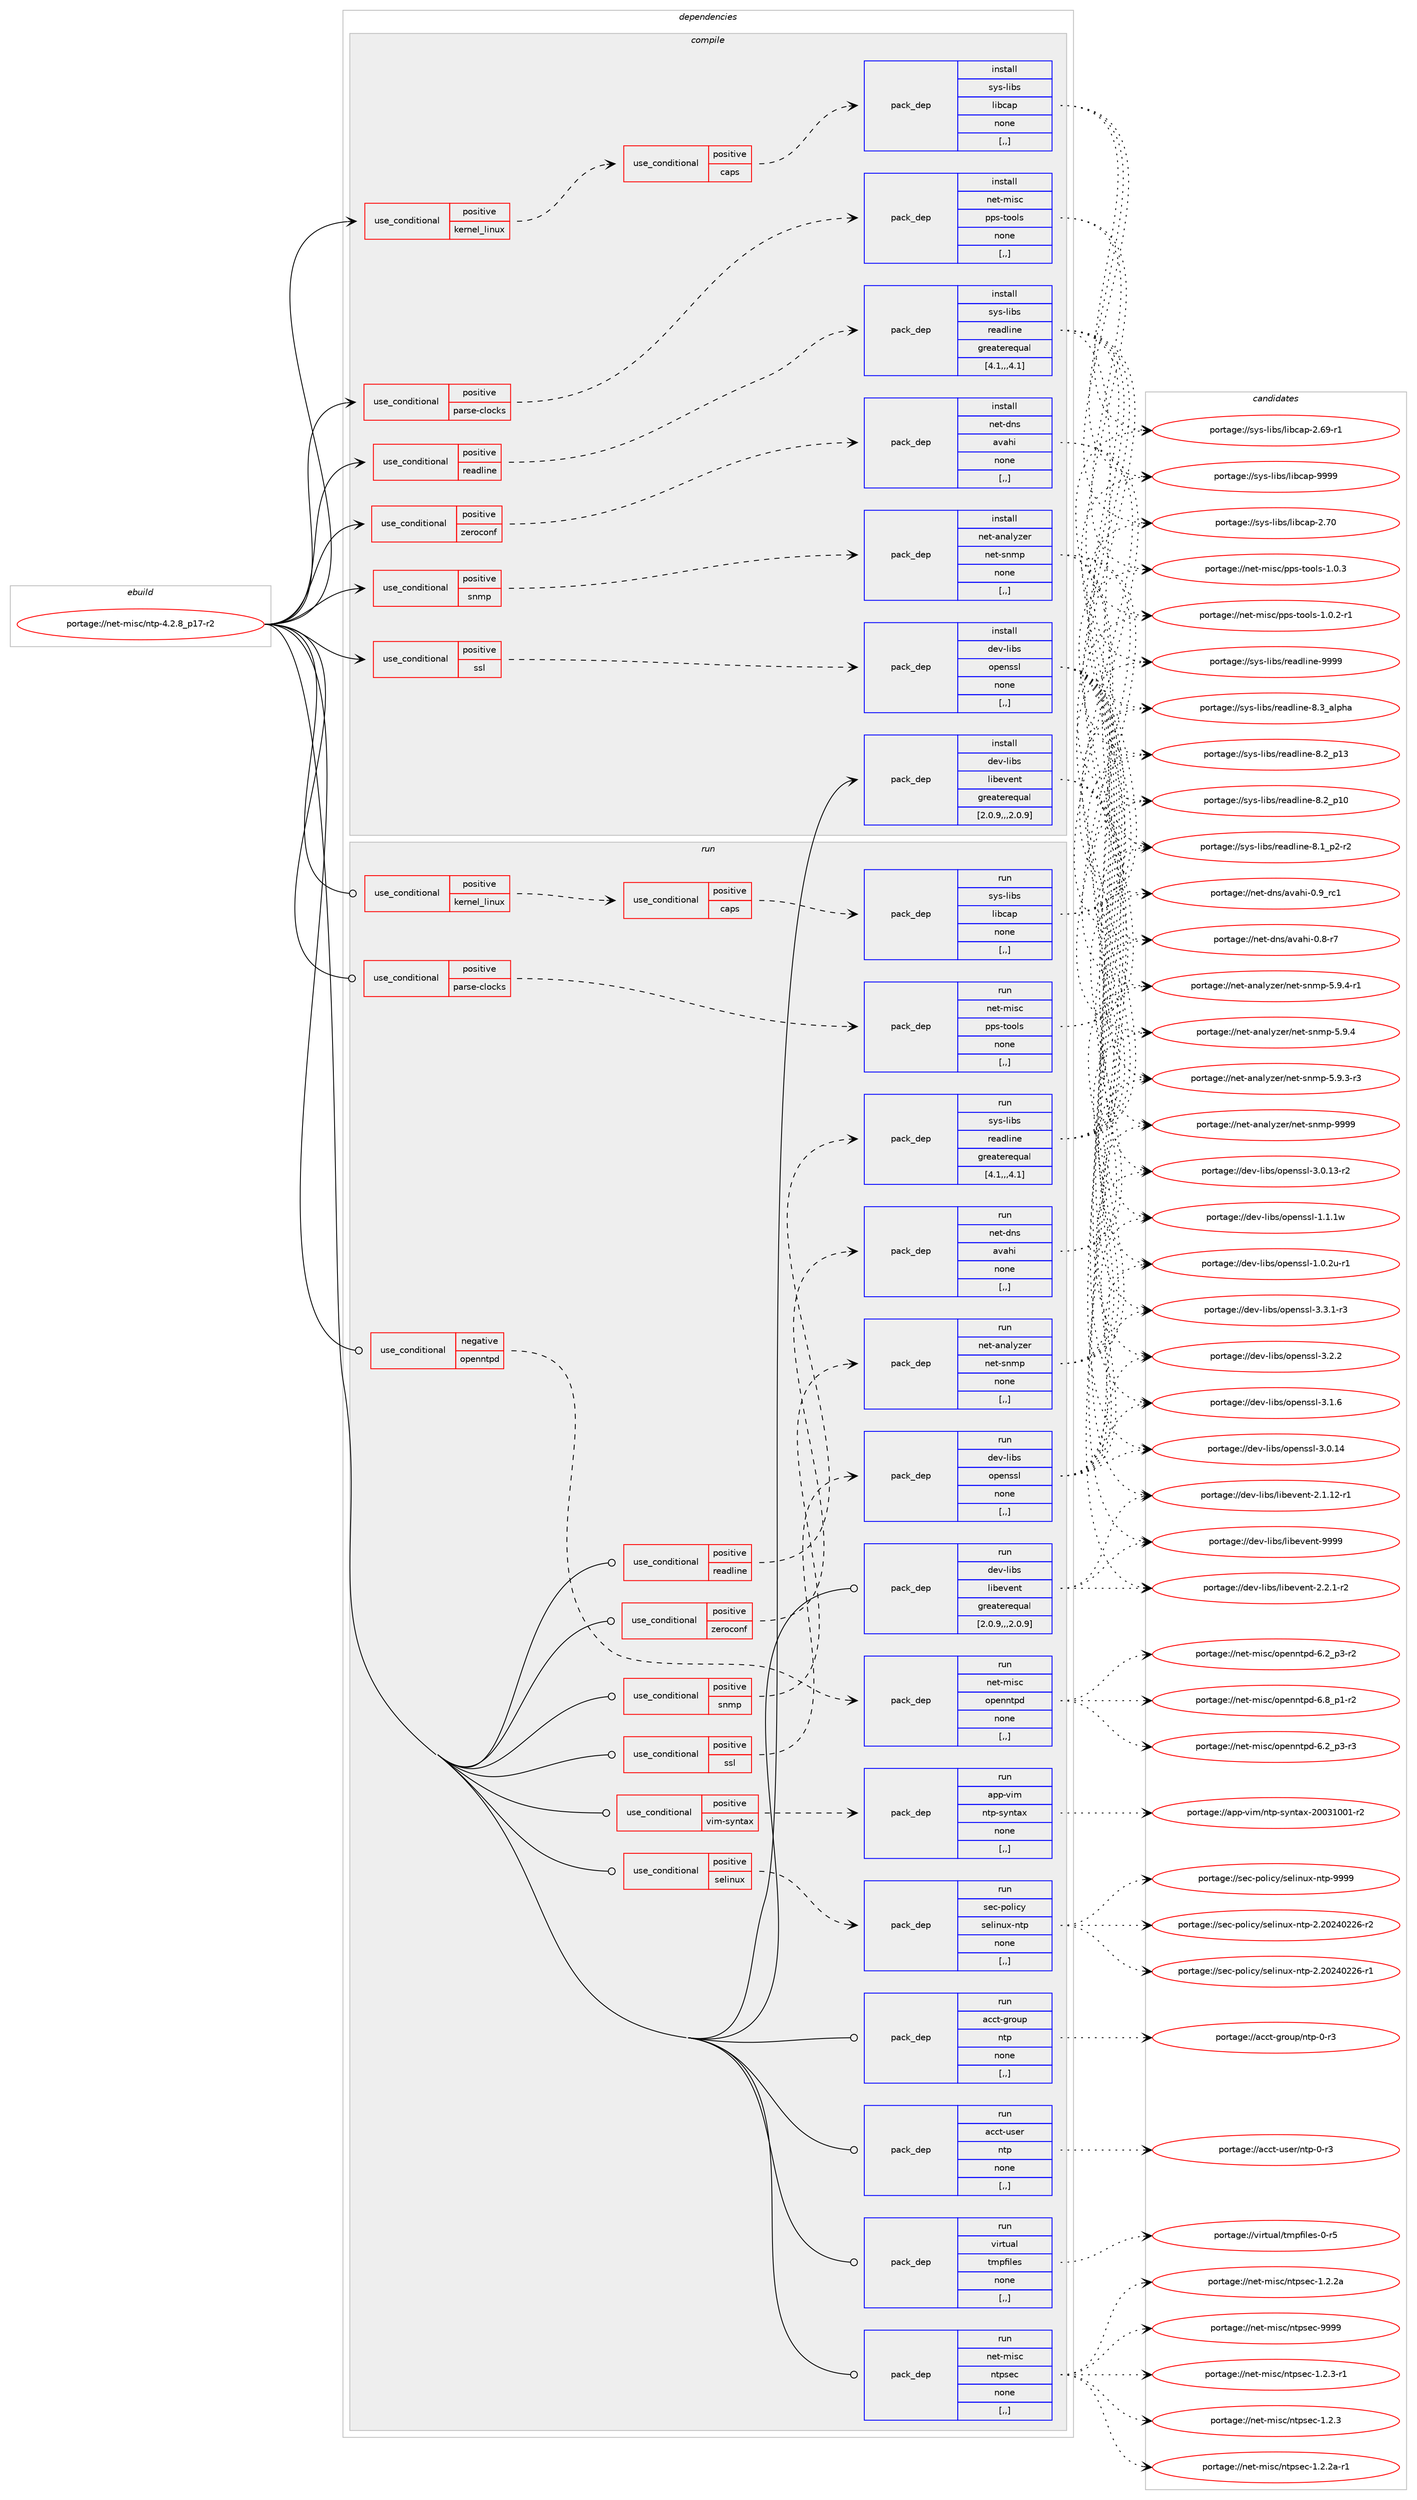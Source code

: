 digraph prolog {

# *************
# Graph options
# *************

newrank=true;
concentrate=true;
compound=true;
graph [rankdir=LR,fontname=Helvetica,fontsize=10,ranksep=1.5];#, ranksep=2.5, nodesep=0.2];
edge  [arrowhead=vee];
node  [fontname=Helvetica,fontsize=10];

# **********
# The ebuild
# **********

subgraph cluster_leftcol {
color=gray;
label=<<i>ebuild</i>>;
id [label="portage://net-misc/ntp-4.2.8_p17-r2", color=red, width=4, href="../net-misc/ntp-4.2.8_p17-r2.svg"];
}

# ****************
# The dependencies
# ****************

subgraph cluster_midcol {
color=gray;
label=<<i>dependencies</i>>;
subgraph cluster_compile {
fillcolor="#eeeeee";
style=filled;
label=<<i>compile</i>>;
subgraph cond4007 {
dependency10468 [label=<<TABLE BORDER="0" CELLBORDER="1" CELLSPACING="0" CELLPADDING="4"><TR><TD ROWSPAN="3" CELLPADDING="10">use_conditional</TD></TR><TR><TD>positive</TD></TR><TR><TD>kernel_linux</TD></TR></TABLE>>, shape=none, color=red];
subgraph cond4008 {
dependency10469 [label=<<TABLE BORDER="0" CELLBORDER="1" CELLSPACING="0" CELLPADDING="4"><TR><TD ROWSPAN="3" CELLPADDING="10">use_conditional</TD></TR><TR><TD>positive</TD></TR><TR><TD>caps</TD></TR></TABLE>>, shape=none, color=red];
subgraph pack6425 {
dependency10470 [label=<<TABLE BORDER="0" CELLBORDER="1" CELLSPACING="0" CELLPADDING="4" WIDTH="220"><TR><TD ROWSPAN="6" CELLPADDING="30">pack_dep</TD></TR><TR><TD WIDTH="110">install</TD></TR><TR><TD>sys-libs</TD></TR><TR><TD>libcap</TD></TR><TR><TD>none</TD></TR><TR><TD>[,,]</TD></TR></TABLE>>, shape=none, color=blue];
}
dependency10469:e -> dependency10470:w [weight=20,style="dashed",arrowhead="vee"];
}
dependency10468:e -> dependency10469:w [weight=20,style="dashed",arrowhead="vee"];
}
id:e -> dependency10468:w [weight=20,style="solid",arrowhead="vee"];
subgraph cond4009 {
dependency10471 [label=<<TABLE BORDER="0" CELLBORDER="1" CELLSPACING="0" CELLPADDING="4"><TR><TD ROWSPAN="3" CELLPADDING="10">use_conditional</TD></TR><TR><TD>positive</TD></TR><TR><TD>parse-clocks</TD></TR></TABLE>>, shape=none, color=red];
subgraph pack6426 {
dependency10472 [label=<<TABLE BORDER="0" CELLBORDER="1" CELLSPACING="0" CELLPADDING="4" WIDTH="220"><TR><TD ROWSPAN="6" CELLPADDING="30">pack_dep</TD></TR><TR><TD WIDTH="110">install</TD></TR><TR><TD>net-misc</TD></TR><TR><TD>pps-tools</TD></TR><TR><TD>none</TD></TR><TR><TD>[,,]</TD></TR></TABLE>>, shape=none, color=blue];
}
dependency10471:e -> dependency10472:w [weight=20,style="dashed",arrowhead="vee"];
}
id:e -> dependency10471:w [weight=20,style="solid",arrowhead="vee"];
subgraph cond4010 {
dependency10473 [label=<<TABLE BORDER="0" CELLBORDER="1" CELLSPACING="0" CELLPADDING="4"><TR><TD ROWSPAN="3" CELLPADDING="10">use_conditional</TD></TR><TR><TD>positive</TD></TR><TR><TD>readline</TD></TR></TABLE>>, shape=none, color=red];
subgraph pack6427 {
dependency10474 [label=<<TABLE BORDER="0" CELLBORDER="1" CELLSPACING="0" CELLPADDING="4" WIDTH="220"><TR><TD ROWSPAN="6" CELLPADDING="30">pack_dep</TD></TR><TR><TD WIDTH="110">install</TD></TR><TR><TD>sys-libs</TD></TR><TR><TD>readline</TD></TR><TR><TD>greaterequal</TD></TR><TR><TD>[4.1,,,4.1]</TD></TR></TABLE>>, shape=none, color=blue];
}
dependency10473:e -> dependency10474:w [weight=20,style="dashed",arrowhead="vee"];
}
id:e -> dependency10473:w [weight=20,style="solid",arrowhead="vee"];
subgraph cond4011 {
dependency10475 [label=<<TABLE BORDER="0" CELLBORDER="1" CELLSPACING="0" CELLPADDING="4"><TR><TD ROWSPAN="3" CELLPADDING="10">use_conditional</TD></TR><TR><TD>positive</TD></TR><TR><TD>snmp</TD></TR></TABLE>>, shape=none, color=red];
subgraph pack6428 {
dependency10476 [label=<<TABLE BORDER="0" CELLBORDER="1" CELLSPACING="0" CELLPADDING="4" WIDTH="220"><TR><TD ROWSPAN="6" CELLPADDING="30">pack_dep</TD></TR><TR><TD WIDTH="110">install</TD></TR><TR><TD>net-analyzer</TD></TR><TR><TD>net-snmp</TD></TR><TR><TD>none</TD></TR><TR><TD>[,,]</TD></TR></TABLE>>, shape=none, color=blue];
}
dependency10475:e -> dependency10476:w [weight=20,style="dashed",arrowhead="vee"];
}
id:e -> dependency10475:w [weight=20,style="solid",arrowhead="vee"];
subgraph cond4012 {
dependency10477 [label=<<TABLE BORDER="0" CELLBORDER="1" CELLSPACING="0" CELLPADDING="4"><TR><TD ROWSPAN="3" CELLPADDING="10">use_conditional</TD></TR><TR><TD>positive</TD></TR><TR><TD>ssl</TD></TR></TABLE>>, shape=none, color=red];
subgraph pack6429 {
dependency10478 [label=<<TABLE BORDER="0" CELLBORDER="1" CELLSPACING="0" CELLPADDING="4" WIDTH="220"><TR><TD ROWSPAN="6" CELLPADDING="30">pack_dep</TD></TR><TR><TD WIDTH="110">install</TD></TR><TR><TD>dev-libs</TD></TR><TR><TD>openssl</TD></TR><TR><TD>none</TD></TR><TR><TD>[,,]</TD></TR></TABLE>>, shape=none, color=blue];
}
dependency10477:e -> dependency10478:w [weight=20,style="dashed",arrowhead="vee"];
}
id:e -> dependency10477:w [weight=20,style="solid",arrowhead="vee"];
subgraph cond4013 {
dependency10479 [label=<<TABLE BORDER="0" CELLBORDER="1" CELLSPACING="0" CELLPADDING="4"><TR><TD ROWSPAN="3" CELLPADDING="10">use_conditional</TD></TR><TR><TD>positive</TD></TR><TR><TD>zeroconf</TD></TR></TABLE>>, shape=none, color=red];
subgraph pack6430 {
dependency10480 [label=<<TABLE BORDER="0" CELLBORDER="1" CELLSPACING="0" CELLPADDING="4" WIDTH="220"><TR><TD ROWSPAN="6" CELLPADDING="30">pack_dep</TD></TR><TR><TD WIDTH="110">install</TD></TR><TR><TD>net-dns</TD></TR><TR><TD>avahi</TD></TR><TR><TD>none</TD></TR><TR><TD>[,,]</TD></TR></TABLE>>, shape=none, color=blue];
}
dependency10479:e -> dependency10480:w [weight=20,style="dashed",arrowhead="vee"];
}
id:e -> dependency10479:w [weight=20,style="solid",arrowhead="vee"];
subgraph pack6431 {
dependency10481 [label=<<TABLE BORDER="0" CELLBORDER="1" CELLSPACING="0" CELLPADDING="4" WIDTH="220"><TR><TD ROWSPAN="6" CELLPADDING="30">pack_dep</TD></TR><TR><TD WIDTH="110">install</TD></TR><TR><TD>dev-libs</TD></TR><TR><TD>libevent</TD></TR><TR><TD>greaterequal</TD></TR><TR><TD>[2.0.9,,,2.0.9]</TD></TR></TABLE>>, shape=none, color=blue];
}
id:e -> dependency10481:w [weight=20,style="solid",arrowhead="vee"];
}
subgraph cluster_compileandrun {
fillcolor="#eeeeee";
style=filled;
label=<<i>compile and run</i>>;
}
subgraph cluster_run {
fillcolor="#eeeeee";
style=filled;
label=<<i>run</i>>;
subgraph cond4014 {
dependency10482 [label=<<TABLE BORDER="0" CELLBORDER="1" CELLSPACING="0" CELLPADDING="4"><TR><TD ROWSPAN="3" CELLPADDING="10">use_conditional</TD></TR><TR><TD>negative</TD></TR><TR><TD>openntpd</TD></TR></TABLE>>, shape=none, color=red];
subgraph pack6432 {
dependency10483 [label=<<TABLE BORDER="0" CELLBORDER="1" CELLSPACING="0" CELLPADDING="4" WIDTH="220"><TR><TD ROWSPAN="6" CELLPADDING="30">pack_dep</TD></TR><TR><TD WIDTH="110">run</TD></TR><TR><TD>net-misc</TD></TR><TR><TD>openntpd</TD></TR><TR><TD>none</TD></TR><TR><TD>[,,]</TD></TR></TABLE>>, shape=none, color=blue];
}
dependency10482:e -> dependency10483:w [weight=20,style="dashed",arrowhead="vee"];
}
id:e -> dependency10482:w [weight=20,style="solid",arrowhead="odot"];
subgraph cond4015 {
dependency10484 [label=<<TABLE BORDER="0" CELLBORDER="1" CELLSPACING="0" CELLPADDING="4"><TR><TD ROWSPAN="3" CELLPADDING="10">use_conditional</TD></TR><TR><TD>positive</TD></TR><TR><TD>kernel_linux</TD></TR></TABLE>>, shape=none, color=red];
subgraph cond4016 {
dependency10485 [label=<<TABLE BORDER="0" CELLBORDER="1" CELLSPACING="0" CELLPADDING="4"><TR><TD ROWSPAN="3" CELLPADDING="10">use_conditional</TD></TR><TR><TD>positive</TD></TR><TR><TD>caps</TD></TR></TABLE>>, shape=none, color=red];
subgraph pack6433 {
dependency10486 [label=<<TABLE BORDER="0" CELLBORDER="1" CELLSPACING="0" CELLPADDING="4" WIDTH="220"><TR><TD ROWSPAN="6" CELLPADDING="30">pack_dep</TD></TR><TR><TD WIDTH="110">run</TD></TR><TR><TD>sys-libs</TD></TR><TR><TD>libcap</TD></TR><TR><TD>none</TD></TR><TR><TD>[,,]</TD></TR></TABLE>>, shape=none, color=blue];
}
dependency10485:e -> dependency10486:w [weight=20,style="dashed",arrowhead="vee"];
}
dependency10484:e -> dependency10485:w [weight=20,style="dashed",arrowhead="vee"];
}
id:e -> dependency10484:w [weight=20,style="solid",arrowhead="odot"];
subgraph cond4017 {
dependency10487 [label=<<TABLE BORDER="0" CELLBORDER="1" CELLSPACING="0" CELLPADDING="4"><TR><TD ROWSPAN="3" CELLPADDING="10">use_conditional</TD></TR><TR><TD>positive</TD></TR><TR><TD>parse-clocks</TD></TR></TABLE>>, shape=none, color=red];
subgraph pack6434 {
dependency10488 [label=<<TABLE BORDER="0" CELLBORDER="1" CELLSPACING="0" CELLPADDING="4" WIDTH="220"><TR><TD ROWSPAN="6" CELLPADDING="30">pack_dep</TD></TR><TR><TD WIDTH="110">run</TD></TR><TR><TD>net-misc</TD></TR><TR><TD>pps-tools</TD></TR><TR><TD>none</TD></TR><TR><TD>[,,]</TD></TR></TABLE>>, shape=none, color=blue];
}
dependency10487:e -> dependency10488:w [weight=20,style="dashed",arrowhead="vee"];
}
id:e -> dependency10487:w [weight=20,style="solid",arrowhead="odot"];
subgraph cond4018 {
dependency10489 [label=<<TABLE BORDER="0" CELLBORDER="1" CELLSPACING="0" CELLPADDING="4"><TR><TD ROWSPAN="3" CELLPADDING="10">use_conditional</TD></TR><TR><TD>positive</TD></TR><TR><TD>readline</TD></TR></TABLE>>, shape=none, color=red];
subgraph pack6435 {
dependency10490 [label=<<TABLE BORDER="0" CELLBORDER="1" CELLSPACING="0" CELLPADDING="4" WIDTH="220"><TR><TD ROWSPAN="6" CELLPADDING="30">pack_dep</TD></TR><TR><TD WIDTH="110">run</TD></TR><TR><TD>sys-libs</TD></TR><TR><TD>readline</TD></TR><TR><TD>greaterequal</TD></TR><TR><TD>[4.1,,,4.1]</TD></TR></TABLE>>, shape=none, color=blue];
}
dependency10489:e -> dependency10490:w [weight=20,style="dashed",arrowhead="vee"];
}
id:e -> dependency10489:w [weight=20,style="solid",arrowhead="odot"];
subgraph cond4019 {
dependency10491 [label=<<TABLE BORDER="0" CELLBORDER="1" CELLSPACING="0" CELLPADDING="4"><TR><TD ROWSPAN="3" CELLPADDING="10">use_conditional</TD></TR><TR><TD>positive</TD></TR><TR><TD>selinux</TD></TR></TABLE>>, shape=none, color=red];
subgraph pack6436 {
dependency10492 [label=<<TABLE BORDER="0" CELLBORDER="1" CELLSPACING="0" CELLPADDING="4" WIDTH="220"><TR><TD ROWSPAN="6" CELLPADDING="30">pack_dep</TD></TR><TR><TD WIDTH="110">run</TD></TR><TR><TD>sec-policy</TD></TR><TR><TD>selinux-ntp</TD></TR><TR><TD>none</TD></TR><TR><TD>[,,]</TD></TR></TABLE>>, shape=none, color=blue];
}
dependency10491:e -> dependency10492:w [weight=20,style="dashed",arrowhead="vee"];
}
id:e -> dependency10491:w [weight=20,style="solid",arrowhead="odot"];
subgraph cond4020 {
dependency10493 [label=<<TABLE BORDER="0" CELLBORDER="1" CELLSPACING="0" CELLPADDING="4"><TR><TD ROWSPAN="3" CELLPADDING="10">use_conditional</TD></TR><TR><TD>positive</TD></TR><TR><TD>snmp</TD></TR></TABLE>>, shape=none, color=red];
subgraph pack6437 {
dependency10494 [label=<<TABLE BORDER="0" CELLBORDER="1" CELLSPACING="0" CELLPADDING="4" WIDTH="220"><TR><TD ROWSPAN="6" CELLPADDING="30">pack_dep</TD></TR><TR><TD WIDTH="110">run</TD></TR><TR><TD>net-analyzer</TD></TR><TR><TD>net-snmp</TD></TR><TR><TD>none</TD></TR><TR><TD>[,,]</TD></TR></TABLE>>, shape=none, color=blue];
}
dependency10493:e -> dependency10494:w [weight=20,style="dashed",arrowhead="vee"];
}
id:e -> dependency10493:w [weight=20,style="solid",arrowhead="odot"];
subgraph cond4021 {
dependency10495 [label=<<TABLE BORDER="0" CELLBORDER="1" CELLSPACING="0" CELLPADDING="4"><TR><TD ROWSPAN="3" CELLPADDING="10">use_conditional</TD></TR><TR><TD>positive</TD></TR><TR><TD>ssl</TD></TR></TABLE>>, shape=none, color=red];
subgraph pack6438 {
dependency10496 [label=<<TABLE BORDER="0" CELLBORDER="1" CELLSPACING="0" CELLPADDING="4" WIDTH="220"><TR><TD ROWSPAN="6" CELLPADDING="30">pack_dep</TD></TR><TR><TD WIDTH="110">run</TD></TR><TR><TD>dev-libs</TD></TR><TR><TD>openssl</TD></TR><TR><TD>none</TD></TR><TR><TD>[,,]</TD></TR></TABLE>>, shape=none, color=blue];
}
dependency10495:e -> dependency10496:w [weight=20,style="dashed",arrowhead="vee"];
}
id:e -> dependency10495:w [weight=20,style="solid",arrowhead="odot"];
subgraph cond4022 {
dependency10497 [label=<<TABLE BORDER="0" CELLBORDER="1" CELLSPACING="0" CELLPADDING="4"><TR><TD ROWSPAN="3" CELLPADDING="10">use_conditional</TD></TR><TR><TD>positive</TD></TR><TR><TD>vim-syntax</TD></TR></TABLE>>, shape=none, color=red];
subgraph pack6439 {
dependency10498 [label=<<TABLE BORDER="0" CELLBORDER="1" CELLSPACING="0" CELLPADDING="4" WIDTH="220"><TR><TD ROWSPAN="6" CELLPADDING="30">pack_dep</TD></TR><TR><TD WIDTH="110">run</TD></TR><TR><TD>app-vim</TD></TR><TR><TD>ntp-syntax</TD></TR><TR><TD>none</TD></TR><TR><TD>[,,]</TD></TR></TABLE>>, shape=none, color=blue];
}
dependency10497:e -> dependency10498:w [weight=20,style="dashed",arrowhead="vee"];
}
id:e -> dependency10497:w [weight=20,style="solid",arrowhead="odot"];
subgraph cond4023 {
dependency10499 [label=<<TABLE BORDER="0" CELLBORDER="1" CELLSPACING="0" CELLPADDING="4"><TR><TD ROWSPAN="3" CELLPADDING="10">use_conditional</TD></TR><TR><TD>positive</TD></TR><TR><TD>zeroconf</TD></TR></TABLE>>, shape=none, color=red];
subgraph pack6440 {
dependency10500 [label=<<TABLE BORDER="0" CELLBORDER="1" CELLSPACING="0" CELLPADDING="4" WIDTH="220"><TR><TD ROWSPAN="6" CELLPADDING="30">pack_dep</TD></TR><TR><TD WIDTH="110">run</TD></TR><TR><TD>net-dns</TD></TR><TR><TD>avahi</TD></TR><TR><TD>none</TD></TR><TR><TD>[,,]</TD></TR></TABLE>>, shape=none, color=blue];
}
dependency10499:e -> dependency10500:w [weight=20,style="dashed",arrowhead="vee"];
}
id:e -> dependency10499:w [weight=20,style="solid",arrowhead="odot"];
subgraph pack6441 {
dependency10501 [label=<<TABLE BORDER="0" CELLBORDER="1" CELLSPACING="0" CELLPADDING="4" WIDTH="220"><TR><TD ROWSPAN="6" CELLPADDING="30">pack_dep</TD></TR><TR><TD WIDTH="110">run</TD></TR><TR><TD>acct-group</TD></TR><TR><TD>ntp</TD></TR><TR><TD>none</TD></TR><TR><TD>[,,]</TD></TR></TABLE>>, shape=none, color=blue];
}
id:e -> dependency10501:w [weight=20,style="solid",arrowhead="odot"];
subgraph pack6442 {
dependency10502 [label=<<TABLE BORDER="0" CELLBORDER="1" CELLSPACING="0" CELLPADDING="4" WIDTH="220"><TR><TD ROWSPAN="6" CELLPADDING="30">pack_dep</TD></TR><TR><TD WIDTH="110">run</TD></TR><TR><TD>acct-user</TD></TR><TR><TD>ntp</TD></TR><TR><TD>none</TD></TR><TR><TD>[,,]</TD></TR></TABLE>>, shape=none, color=blue];
}
id:e -> dependency10502:w [weight=20,style="solid",arrowhead="odot"];
subgraph pack6443 {
dependency10503 [label=<<TABLE BORDER="0" CELLBORDER="1" CELLSPACING="0" CELLPADDING="4" WIDTH="220"><TR><TD ROWSPAN="6" CELLPADDING="30">pack_dep</TD></TR><TR><TD WIDTH="110">run</TD></TR><TR><TD>dev-libs</TD></TR><TR><TD>libevent</TD></TR><TR><TD>greaterequal</TD></TR><TR><TD>[2.0.9,,,2.0.9]</TD></TR></TABLE>>, shape=none, color=blue];
}
id:e -> dependency10503:w [weight=20,style="solid",arrowhead="odot"];
subgraph pack6444 {
dependency10504 [label=<<TABLE BORDER="0" CELLBORDER="1" CELLSPACING="0" CELLPADDING="4" WIDTH="220"><TR><TD ROWSPAN="6" CELLPADDING="30">pack_dep</TD></TR><TR><TD WIDTH="110">run</TD></TR><TR><TD>virtual</TD></TR><TR><TD>tmpfiles</TD></TR><TR><TD>none</TD></TR><TR><TD>[,,]</TD></TR></TABLE>>, shape=none, color=blue];
}
id:e -> dependency10504:w [weight=20,style="solid",arrowhead="odot"];
subgraph pack6445 {
dependency10505 [label=<<TABLE BORDER="0" CELLBORDER="1" CELLSPACING="0" CELLPADDING="4" WIDTH="220"><TR><TD ROWSPAN="6" CELLPADDING="30">pack_dep</TD></TR><TR><TD WIDTH="110">run</TD></TR><TR><TD>net-misc</TD></TR><TR><TD>ntpsec</TD></TR><TR><TD>none</TD></TR><TR><TD>[,,]</TD></TR></TABLE>>, shape=none, color=blue];
}
id:e -> dependency10505:w [weight=20,style="solid",arrowhead="odot"];
}
}

# **************
# The candidates
# **************

subgraph cluster_choices {
rank=same;
color=gray;
label=<<i>candidates</i>>;

subgraph choice6425 {
color=black;
nodesep=1;
choice1151211154510810598115471081059899971124557575757 [label="portage://sys-libs/libcap-9999", color=red, width=4,href="../sys-libs/libcap-9999.svg"];
choice1151211154510810598115471081059899971124550465548 [label="portage://sys-libs/libcap-2.70", color=red, width=4,href="../sys-libs/libcap-2.70.svg"];
choice11512111545108105981154710810598999711245504654574511449 [label="portage://sys-libs/libcap-2.69-r1", color=red, width=4,href="../sys-libs/libcap-2.69-r1.svg"];
dependency10470:e -> choice1151211154510810598115471081059899971124557575757:w [style=dotted,weight="100"];
dependency10470:e -> choice1151211154510810598115471081059899971124550465548:w [style=dotted,weight="100"];
dependency10470:e -> choice11512111545108105981154710810598999711245504654574511449:w [style=dotted,weight="100"];
}
subgraph choice6426 {
color=black;
nodesep=1;
choice11010111645109105115994711211211545116111111108115454946484651 [label="portage://net-misc/pps-tools-1.0.3", color=red, width=4,href="../net-misc/pps-tools-1.0.3.svg"];
choice110101116451091051159947112112115451161111111081154549464846504511449 [label="portage://net-misc/pps-tools-1.0.2-r1", color=red, width=4,href="../net-misc/pps-tools-1.0.2-r1.svg"];
dependency10472:e -> choice11010111645109105115994711211211545116111111108115454946484651:w [style=dotted,weight="100"];
dependency10472:e -> choice110101116451091051159947112112115451161111111081154549464846504511449:w [style=dotted,weight="100"];
}
subgraph choice6427 {
color=black;
nodesep=1;
choice115121115451081059811547114101971001081051101014557575757 [label="portage://sys-libs/readline-9999", color=red, width=4,href="../sys-libs/readline-9999.svg"];
choice1151211154510810598115471141019710010810511010145564651959710811210497 [label="portage://sys-libs/readline-8.3_alpha", color=red, width=4,href="../sys-libs/readline-8.3_alpha.svg"];
choice1151211154510810598115471141019710010810511010145564650951124951 [label="portage://sys-libs/readline-8.2_p13", color=red, width=4,href="../sys-libs/readline-8.2_p13.svg"];
choice1151211154510810598115471141019710010810511010145564650951124948 [label="portage://sys-libs/readline-8.2_p10", color=red, width=4,href="../sys-libs/readline-8.2_p10.svg"];
choice115121115451081059811547114101971001081051101014556464995112504511450 [label="portage://sys-libs/readline-8.1_p2-r2", color=red, width=4,href="../sys-libs/readline-8.1_p2-r2.svg"];
dependency10474:e -> choice115121115451081059811547114101971001081051101014557575757:w [style=dotted,weight="100"];
dependency10474:e -> choice1151211154510810598115471141019710010810511010145564651959710811210497:w [style=dotted,weight="100"];
dependency10474:e -> choice1151211154510810598115471141019710010810511010145564650951124951:w [style=dotted,weight="100"];
dependency10474:e -> choice1151211154510810598115471141019710010810511010145564650951124948:w [style=dotted,weight="100"];
dependency10474:e -> choice115121115451081059811547114101971001081051101014556464995112504511450:w [style=dotted,weight="100"];
}
subgraph choice6428 {
color=black;
nodesep=1;
choice11010111645971109710812112210111447110101116451151101091124557575757 [label="portage://net-analyzer/net-snmp-9999", color=red, width=4,href="../net-analyzer/net-snmp-9999.svg"];
choice11010111645971109710812112210111447110101116451151101091124553465746524511449 [label="portage://net-analyzer/net-snmp-5.9.4-r1", color=red, width=4,href="../net-analyzer/net-snmp-5.9.4-r1.svg"];
choice1101011164597110971081211221011144711010111645115110109112455346574652 [label="portage://net-analyzer/net-snmp-5.9.4", color=red, width=4,href="../net-analyzer/net-snmp-5.9.4.svg"];
choice11010111645971109710812112210111447110101116451151101091124553465746514511451 [label="portage://net-analyzer/net-snmp-5.9.3-r3", color=red, width=4,href="../net-analyzer/net-snmp-5.9.3-r3.svg"];
dependency10476:e -> choice11010111645971109710812112210111447110101116451151101091124557575757:w [style=dotted,weight="100"];
dependency10476:e -> choice11010111645971109710812112210111447110101116451151101091124553465746524511449:w [style=dotted,weight="100"];
dependency10476:e -> choice1101011164597110971081211221011144711010111645115110109112455346574652:w [style=dotted,weight="100"];
dependency10476:e -> choice11010111645971109710812112210111447110101116451151101091124553465746514511451:w [style=dotted,weight="100"];
}
subgraph choice6429 {
color=black;
nodesep=1;
choice1001011184510810598115471111121011101151151084551465146494511451 [label="portage://dev-libs/openssl-3.3.1-r3", color=red, width=4,href="../dev-libs/openssl-3.3.1-r3.svg"];
choice100101118451081059811547111112101110115115108455146504650 [label="portage://dev-libs/openssl-3.2.2", color=red, width=4,href="../dev-libs/openssl-3.2.2.svg"];
choice100101118451081059811547111112101110115115108455146494654 [label="portage://dev-libs/openssl-3.1.6", color=red, width=4,href="../dev-libs/openssl-3.1.6.svg"];
choice10010111845108105981154711111210111011511510845514648464952 [label="portage://dev-libs/openssl-3.0.14", color=red, width=4,href="../dev-libs/openssl-3.0.14.svg"];
choice100101118451081059811547111112101110115115108455146484649514511450 [label="portage://dev-libs/openssl-3.0.13-r2", color=red, width=4,href="../dev-libs/openssl-3.0.13-r2.svg"];
choice100101118451081059811547111112101110115115108454946494649119 [label="portage://dev-libs/openssl-1.1.1w", color=red, width=4,href="../dev-libs/openssl-1.1.1w.svg"];
choice1001011184510810598115471111121011101151151084549464846501174511449 [label="portage://dev-libs/openssl-1.0.2u-r1", color=red, width=4,href="../dev-libs/openssl-1.0.2u-r1.svg"];
dependency10478:e -> choice1001011184510810598115471111121011101151151084551465146494511451:w [style=dotted,weight="100"];
dependency10478:e -> choice100101118451081059811547111112101110115115108455146504650:w [style=dotted,weight="100"];
dependency10478:e -> choice100101118451081059811547111112101110115115108455146494654:w [style=dotted,weight="100"];
dependency10478:e -> choice10010111845108105981154711111210111011511510845514648464952:w [style=dotted,weight="100"];
dependency10478:e -> choice100101118451081059811547111112101110115115108455146484649514511450:w [style=dotted,weight="100"];
dependency10478:e -> choice100101118451081059811547111112101110115115108454946494649119:w [style=dotted,weight="100"];
dependency10478:e -> choice1001011184510810598115471111121011101151151084549464846501174511449:w [style=dotted,weight="100"];
}
subgraph choice6430 {
color=black;
nodesep=1;
choice1101011164510011011547971189710410545484657951149949 [label="portage://net-dns/avahi-0.9_rc1", color=red, width=4,href="../net-dns/avahi-0.9_rc1.svg"];
choice11010111645100110115479711897104105454846564511455 [label="portage://net-dns/avahi-0.8-r7", color=red, width=4,href="../net-dns/avahi-0.8-r7.svg"];
dependency10480:e -> choice1101011164510011011547971189710410545484657951149949:w [style=dotted,weight="100"];
dependency10480:e -> choice11010111645100110115479711897104105454846564511455:w [style=dotted,weight="100"];
}
subgraph choice6431 {
color=black;
nodesep=1;
choice100101118451081059811547108105981011181011101164557575757 [label="portage://dev-libs/libevent-9999", color=red, width=4,href="../dev-libs/libevent-9999.svg"];
choice100101118451081059811547108105981011181011101164550465046494511450 [label="portage://dev-libs/libevent-2.2.1-r2", color=red, width=4,href="../dev-libs/libevent-2.2.1-r2.svg"];
choice10010111845108105981154710810598101118101110116455046494649504511449 [label="portage://dev-libs/libevent-2.1.12-r1", color=red, width=4,href="../dev-libs/libevent-2.1.12-r1.svg"];
dependency10481:e -> choice100101118451081059811547108105981011181011101164557575757:w [style=dotted,weight="100"];
dependency10481:e -> choice100101118451081059811547108105981011181011101164550465046494511450:w [style=dotted,weight="100"];
dependency10481:e -> choice10010111845108105981154710810598101118101110116455046494649504511449:w [style=dotted,weight="100"];
}
subgraph choice6432 {
color=black;
nodesep=1;
choice1101011164510910511599471111121011101101161121004554465695112494511450 [label="portage://net-misc/openntpd-6.8_p1-r2", color=red, width=4,href="../net-misc/openntpd-6.8_p1-r2.svg"];
choice1101011164510910511599471111121011101101161121004554465095112514511451 [label="portage://net-misc/openntpd-6.2_p3-r3", color=red, width=4,href="../net-misc/openntpd-6.2_p3-r3.svg"];
choice1101011164510910511599471111121011101101161121004554465095112514511450 [label="portage://net-misc/openntpd-6.2_p3-r2", color=red, width=4,href="../net-misc/openntpd-6.2_p3-r2.svg"];
dependency10483:e -> choice1101011164510910511599471111121011101101161121004554465695112494511450:w [style=dotted,weight="100"];
dependency10483:e -> choice1101011164510910511599471111121011101101161121004554465095112514511451:w [style=dotted,weight="100"];
dependency10483:e -> choice1101011164510910511599471111121011101101161121004554465095112514511450:w [style=dotted,weight="100"];
}
subgraph choice6433 {
color=black;
nodesep=1;
choice1151211154510810598115471081059899971124557575757 [label="portage://sys-libs/libcap-9999", color=red, width=4,href="../sys-libs/libcap-9999.svg"];
choice1151211154510810598115471081059899971124550465548 [label="portage://sys-libs/libcap-2.70", color=red, width=4,href="../sys-libs/libcap-2.70.svg"];
choice11512111545108105981154710810598999711245504654574511449 [label="portage://sys-libs/libcap-2.69-r1", color=red, width=4,href="../sys-libs/libcap-2.69-r1.svg"];
dependency10486:e -> choice1151211154510810598115471081059899971124557575757:w [style=dotted,weight="100"];
dependency10486:e -> choice1151211154510810598115471081059899971124550465548:w [style=dotted,weight="100"];
dependency10486:e -> choice11512111545108105981154710810598999711245504654574511449:w [style=dotted,weight="100"];
}
subgraph choice6434 {
color=black;
nodesep=1;
choice11010111645109105115994711211211545116111111108115454946484651 [label="portage://net-misc/pps-tools-1.0.3", color=red, width=4,href="../net-misc/pps-tools-1.0.3.svg"];
choice110101116451091051159947112112115451161111111081154549464846504511449 [label="portage://net-misc/pps-tools-1.0.2-r1", color=red, width=4,href="../net-misc/pps-tools-1.0.2-r1.svg"];
dependency10488:e -> choice11010111645109105115994711211211545116111111108115454946484651:w [style=dotted,weight="100"];
dependency10488:e -> choice110101116451091051159947112112115451161111111081154549464846504511449:w [style=dotted,weight="100"];
}
subgraph choice6435 {
color=black;
nodesep=1;
choice115121115451081059811547114101971001081051101014557575757 [label="portage://sys-libs/readline-9999", color=red, width=4,href="../sys-libs/readline-9999.svg"];
choice1151211154510810598115471141019710010810511010145564651959710811210497 [label="portage://sys-libs/readline-8.3_alpha", color=red, width=4,href="../sys-libs/readline-8.3_alpha.svg"];
choice1151211154510810598115471141019710010810511010145564650951124951 [label="portage://sys-libs/readline-8.2_p13", color=red, width=4,href="../sys-libs/readline-8.2_p13.svg"];
choice1151211154510810598115471141019710010810511010145564650951124948 [label="portage://sys-libs/readline-8.2_p10", color=red, width=4,href="../sys-libs/readline-8.2_p10.svg"];
choice115121115451081059811547114101971001081051101014556464995112504511450 [label="portage://sys-libs/readline-8.1_p2-r2", color=red, width=4,href="../sys-libs/readline-8.1_p2-r2.svg"];
dependency10490:e -> choice115121115451081059811547114101971001081051101014557575757:w [style=dotted,weight="100"];
dependency10490:e -> choice1151211154510810598115471141019710010810511010145564651959710811210497:w [style=dotted,weight="100"];
dependency10490:e -> choice1151211154510810598115471141019710010810511010145564650951124951:w [style=dotted,weight="100"];
dependency10490:e -> choice1151211154510810598115471141019710010810511010145564650951124948:w [style=dotted,weight="100"];
dependency10490:e -> choice115121115451081059811547114101971001081051101014556464995112504511450:w [style=dotted,weight="100"];
}
subgraph choice6436 {
color=black;
nodesep=1;
choice11510199451121111081059912147115101108105110117120451101161124557575757 [label="portage://sec-policy/selinux-ntp-9999", color=red, width=4,href="../sec-policy/selinux-ntp-9999.svg"];
choice115101994511211110810599121471151011081051101171204511011611245504650485052485050544511450 [label="portage://sec-policy/selinux-ntp-2.20240226-r2", color=red, width=4,href="../sec-policy/selinux-ntp-2.20240226-r2.svg"];
choice115101994511211110810599121471151011081051101171204511011611245504650485052485050544511449 [label="portage://sec-policy/selinux-ntp-2.20240226-r1", color=red, width=4,href="../sec-policy/selinux-ntp-2.20240226-r1.svg"];
dependency10492:e -> choice11510199451121111081059912147115101108105110117120451101161124557575757:w [style=dotted,weight="100"];
dependency10492:e -> choice115101994511211110810599121471151011081051101171204511011611245504650485052485050544511450:w [style=dotted,weight="100"];
dependency10492:e -> choice115101994511211110810599121471151011081051101171204511011611245504650485052485050544511449:w [style=dotted,weight="100"];
}
subgraph choice6437 {
color=black;
nodesep=1;
choice11010111645971109710812112210111447110101116451151101091124557575757 [label="portage://net-analyzer/net-snmp-9999", color=red, width=4,href="../net-analyzer/net-snmp-9999.svg"];
choice11010111645971109710812112210111447110101116451151101091124553465746524511449 [label="portage://net-analyzer/net-snmp-5.9.4-r1", color=red, width=4,href="../net-analyzer/net-snmp-5.9.4-r1.svg"];
choice1101011164597110971081211221011144711010111645115110109112455346574652 [label="portage://net-analyzer/net-snmp-5.9.4", color=red, width=4,href="../net-analyzer/net-snmp-5.9.4.svg"];
choice11010111645971109710812112210111447110101116451151101091124553465746514511451 [label="portage://net-analyzer/net-snmp-5.9.3-r3", color=red, width=4,href="../net-analyzer/net-snmp-5.9.3-r3.svg"];
dependency10494:e -> choice11010111645971109710812112210111447110101116451151101091124557575757:w [style=dotted,weight="100"];
dependency10494:e -> choice11010111645971109710812112210111447110101116451151101091124553465746524511449:w [style=dotted,weight="100"];
dependency10494:e -> choice1101011164597110971081211221011144711010111645115110109112455346574652:w [style=dotted,weight="100"];
dependency10494:e -> choice11010111645971109710812112210111447110101116451151101091124553465746514511451:w [style=dotted,weight="100"];
}
subgraph choice6438 {
color=black;
nodesep=1;
choice1001011184510810598115471111121011101151151084551465146494511451 [label="portage://dev-libs/openssl-3.3.1-r3", color=red, width=4,href="../dev-libs/openssl-3.3.1-r3.svg"];
choice100101118451081059811547111112101110115115108455146504650 [label="portage://dev-libs/openssl-3.2.2", color=red, width=4,href="../dev-libs/openssl-3.2.2.svg"];
choice100101118451081059811547111112101110115115108455146494654 [label="portage://dev-libs/openssl-3.1.6", color=red, width=4,href="../dev-libs/openssl-3.1.6.svg"];
choice10010111845108105981154711111210111011511510845514648464952 [label="portage://dev-libs/openssl-3.0.14", color=red, width=4,href="../dev-libs/openssl-3.0.14.svg"];
choice100101118451081059811547111112101110115115108455146484649514511450 [label="portage://dev-libs/openssl-3.0.13-r2", color=red, width=4,href="../dev-libs/openssl-3.0.13-r2.svg"];
choice100101118451081059811547111112101110115115108454946494649119 [label="portage://dev-libs/openssl-1.1.1w", color=red, width=4,href="../dev-libs/openssl-1.1.1w.svg"];
choice1001011184510810598115471111121011101151151084549464846501174511449 [label="portage://dev-libs/openssl-1.0.2u-r1", color=red, width=4,href="../dev-libs/openssl-1.0.2u-r1.svg"];
dependency10496:e -> choice1001011184510810598115471111121011101151151084551465146494511451:w [style=dotted,weight="100"];
dependency10496:e -> choice100101118451081059811547111112101110115115108455146504650:w [style=dotted,weight="100"];
dependency10496:e -> choice100101118451081059811547111112101110115115108455146494654:w [style=dotted,weight="100"];
dependency10496:e -> choice10010111845108105981154711111210111011511510845514648464952:w [style=dotted,weight="100"];
dependency10496:e -> choice100101118451081059811547111112101110115115108455146484649514511450:w [style=dotted,weight="100"];
dependency10496:e -> choice100101118451081059811547111112101110115115108454946494649119:w [style=dotted,weight="100"];
dependency10496:e -> choice1001011184510810598115471111121011101151151084549464846501174511449:w [style=dotted,weight="100"];
}
subgraph choice6439 {
color=black;
nodesep=1;
choice97112112451181051094711011611245115121110116971204550484851494848494511450 [label="portage://app-vim/ntp-syntax-20031001-r2", color=red, width=4,href="../app-vim/ntp-syntax-20031001-r2.svg"];
dependency10498:e -> choice97112112451181051094711011611245115121110116971204550484851494848494511450:w [style=dotted,weight="100"];
}
subgraph choice6440 {
color=black;
nodesep=1;
choice1101011164510011011547971189710410545484657951149949 [label="portage://net-dns/avahi-0.9_rc1", color=red, width=4,href="../net-dns/avahi-0.9_rc1.svg"];
choice11010111645100110115479711897104105454846564511455 [label="portage://net-dns/avahi-0.8-r7", color=red, width=4,href="../net-dns/avahi-0.8-r7.svg"];
dependency10500:e -> choice1101011164510011011547971189710410545484657951149949:w [style=dotted,weight="100"];
dependency10500:e -> choice11010111645100110115479711897104105454846564511455:w [style=dotted,weight="100"];
}
subgraph choice6441 {
color=black;
nodesep=1;
choice979999116451031141111171124711011611245484511451 [label="portage://acct-group/ntp-0-r3", color=red, width=4,href="../acct-group/ntp-0-r3.svg"];
dependency10501:e -> choice979999116451031141111171124711011611245484511451:w [style=dotted,weight="100"];
}
subgraph choice6442 {
color=black;
nodesep=1;
choice979999116451171151011144711011611245484511451 [label="portage://acct-user/ntp-0-r3", color=red, width=4,href="../acct-user/ntp-0-r3.svg"];
dependency10502:e -> choice979999116451171151011144711011611245484511451:w [style=dotted,weight="100"];
}
subgraph choice6443 {
color=black;
nodesep=1;
choice100101118451081059811547108105981011181011101164557575757 [label="portage://dev-libs/libevent-9999", color=red, width=4,href="../dev-libs/libevent-9999.svg"];
choice100101118451081059811547108105981011181011101164550465046494511450 [label="portage://dev-libs/libevent-2.2.1-r2", color=red, width=4,href="../dev-libs/libevent-2.2.1-r2.svg"];
choice10010111845108105981154710810598101118101110116455046494649504511449 [label="portage://dev-libs/libevent-2.1.12-r1", color=red, width=4,href="../dev-libs/libevent-2.1.12-r1.svg"];
dependency10503:e -> choice100101118451081059811547108105981011181011101164557575757:w [style=dotted,weight="100"];
dependency10503:e -> choice100101118451081059811547108105981011181011101164550465046494511450:w [style=dotted,weight="100"];
dependency10503:e -> choice10010111845108105981154710810598101118101110116455046494649504511449:w [style=dotted,weight="100"];
}
subgraph choice6444 {
color=black;
nodesep=1;
choice118105114116117971084711610911210210510810111545484511453 [label="portage://virtual/tmpfiles-0-r5", color=red, width=4,href="../virtual/tmpfiles-0-r5.svg"];
dependency10504:e -> choice118105114116117971084711610911210210510810111545484511453:w [style=dotted,weight="100"];
}
subgraph choice6445 {
color=black;
nodesep=1;
choice110101116451091051159947110116112115101994557575757 [label="portage://net-misc/ntpsec-9999", color=red, width=4,href="../net-misc/ntpsec-9999.svg"];
choice110101116451091051159947110116112115101994549465046514511449 [label="portage://net-misc/ntpsec-1.2.3-r1", color=red, width=4,href="../net-misc/ntpsec-1.2.3-r1.svg"];
choice11010111645109105115994711011611211510199454946504651 [label="portage://net-misc/ntpsec-1.2.3", color=red, width=4,href="../net-misc/ntpsec-1.2.3.svg"];
choice11010111645109105115994711011611211510199454946504650974511449 [label="portage://net-misc/ntpsec-1.2.2a-r1", color=red, width=4,href="../net-misc/ntpsec-1.2.2a-r1.svg"];
choice1101011164510910511599471101161121151019945494650465097 [label="portage://net-misc/ntpsec-1.2.2a", color=red, width=4,href="../net-misc/ntpsec-1.2.2a.svg"];
dependency10505:e -> choice110101116451091051159947110116112115101994557575757:w [style=dotted,weight="100"];
dependency10505:e -> choice110101116451091051159947110116112115101994549465046514511449:w [style=dotted,weight="100"];
dependency10505:e -> choice11010111645109105115994711011611211510199454946504651:w [style=dotted,weight="100"];
dependency10505:e -> choice11010111645109105115994711011611211510199454946504650974511449:w [style=dotted,weight="100"];
dependency10505:e -> choice1101011164510910511599471101161121151019945494650465097:w [style=dotted,weight="100"];
}
}

}
